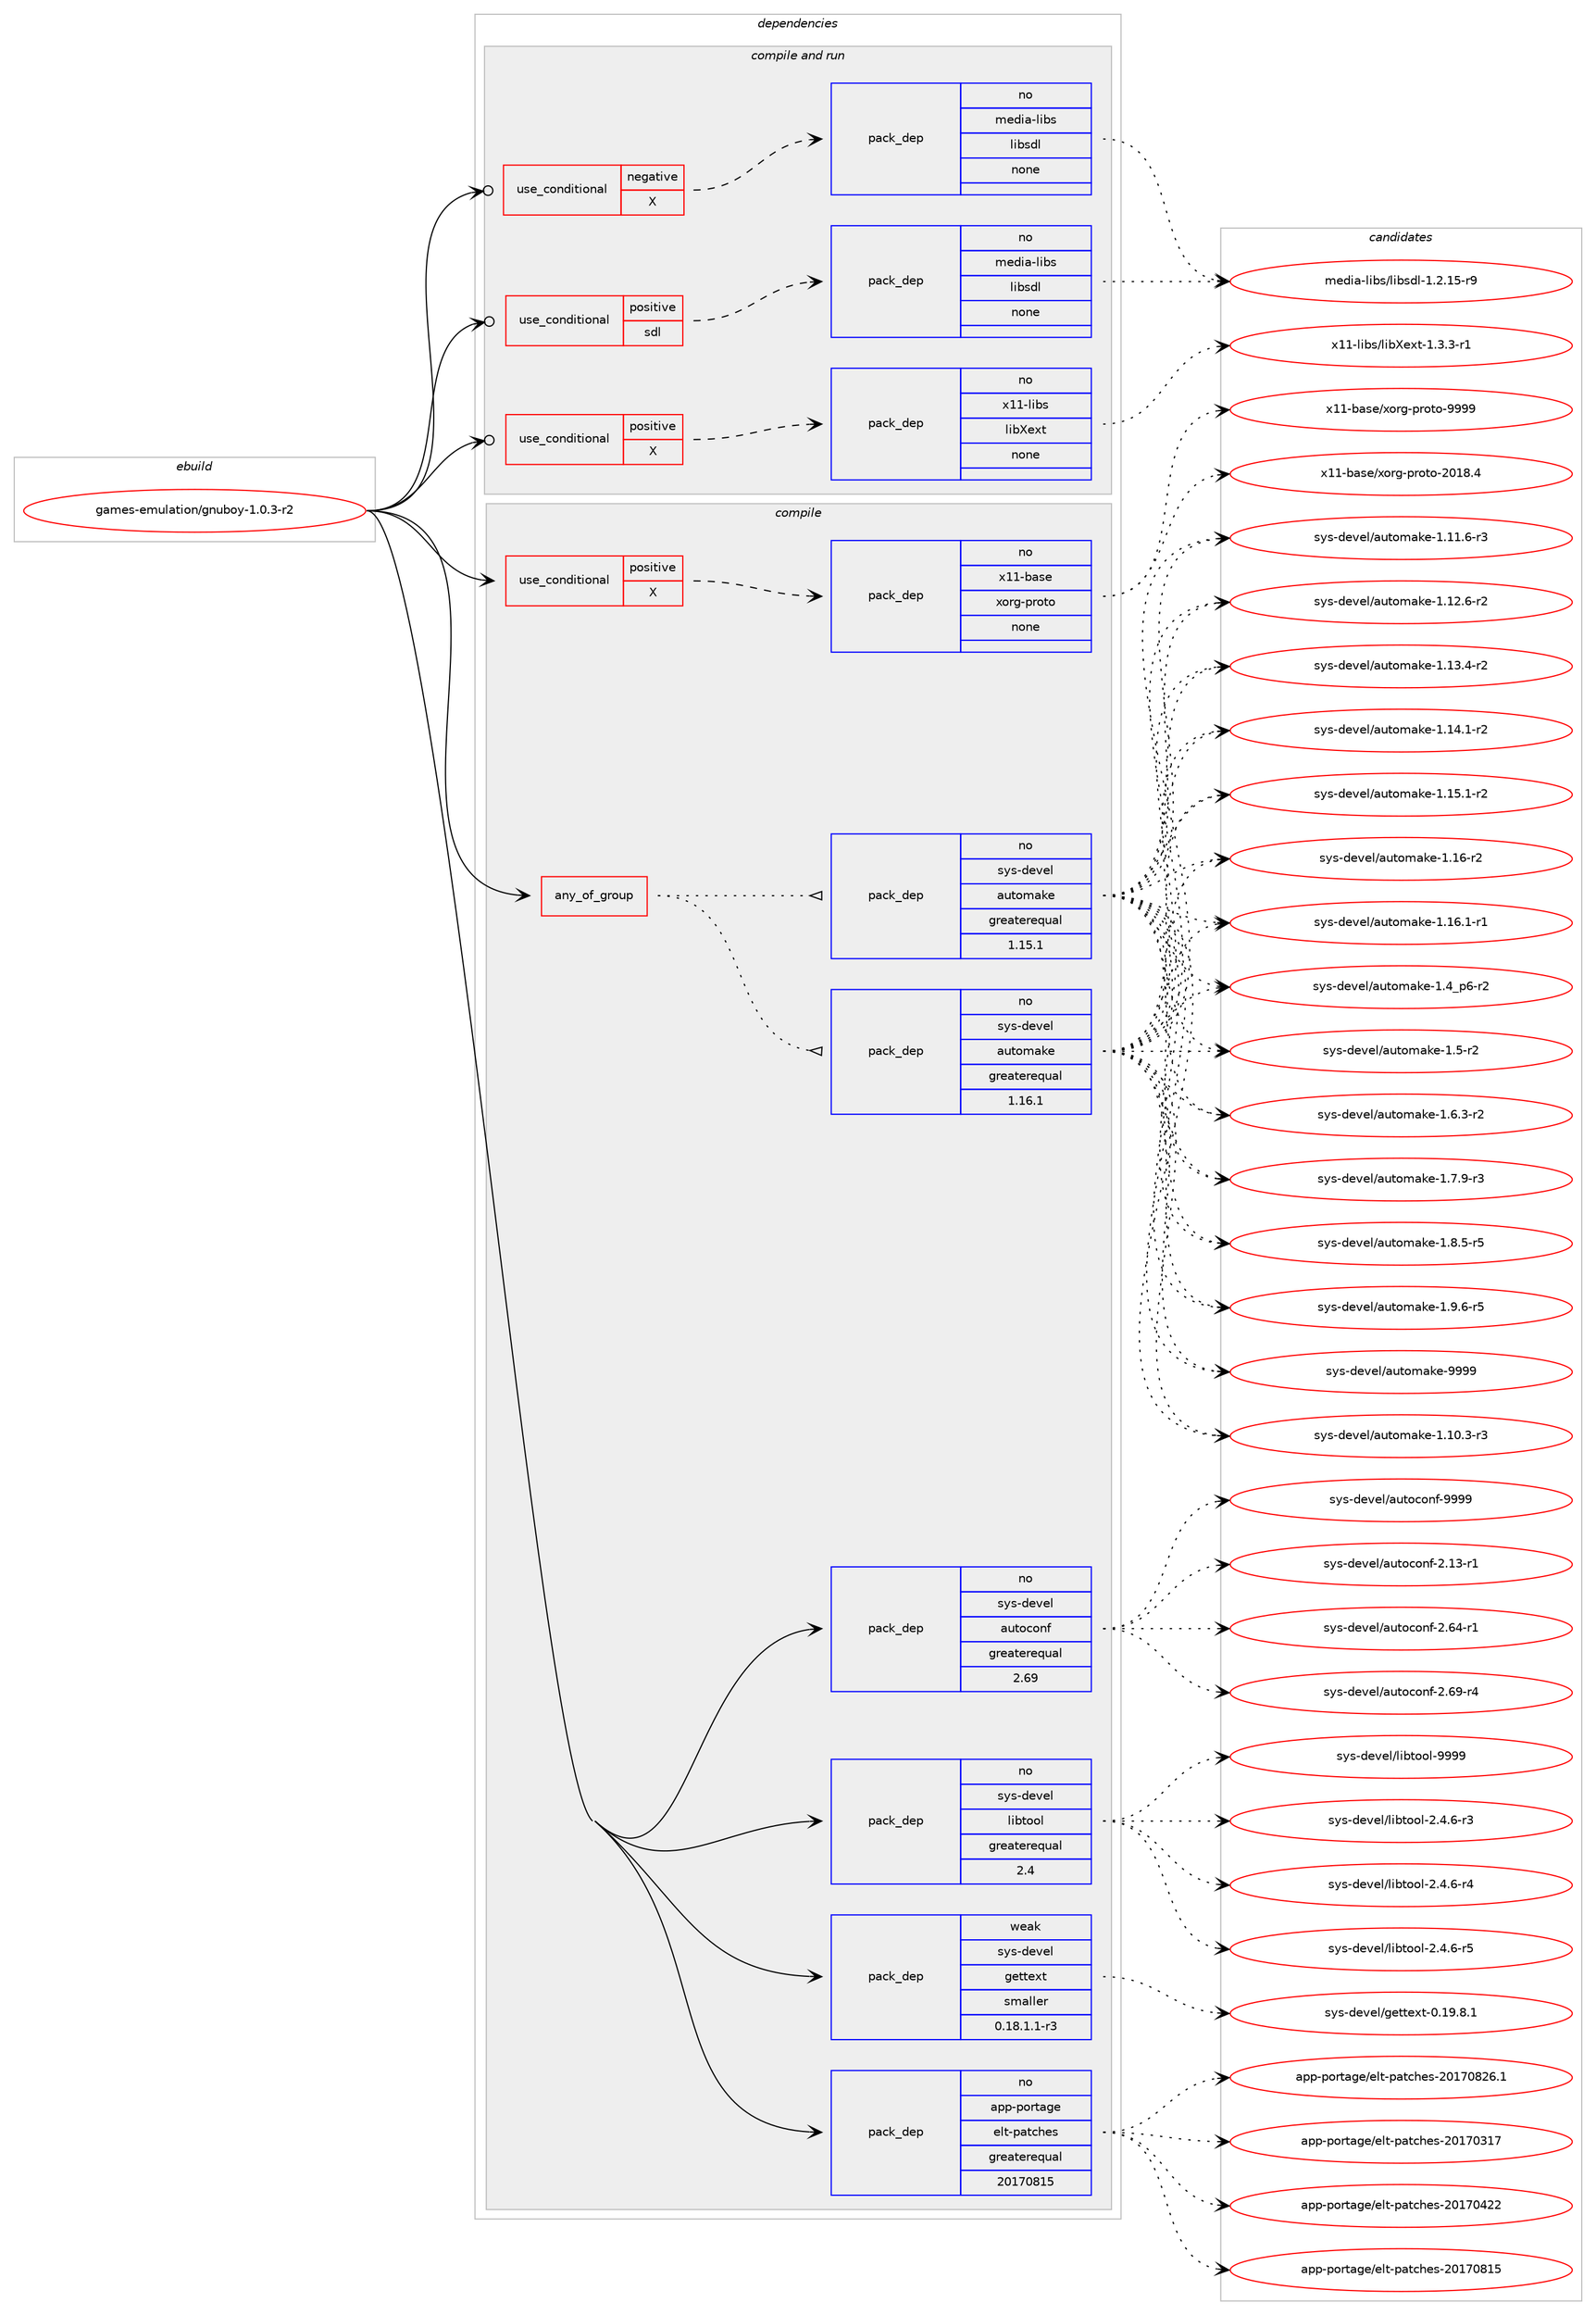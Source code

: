 digraph prolog {

# *************
# Graph options
# *************

newrank=true;
concentrate=true;
compound=true;
graph [rankdir=LR,fontname=Helvetica,fontsize=10,ranksep=1.5];#, ranksep=2.5, nodesep=0.2];
edge  [arrowhead=vee];
node  [fontname=Helvetica,fontsize=10];

# **********
# The ebuild
# **********

subgraph cluster_leftcol {
color=gray;
rank=same;
label=<<i>ebuild</i>>;
id [label="games-emulation/gnuboy-1.0.3-r2", color=red, width=4, href="../games-emulation/gnuboy-1.0.3-r2.svg"];
}

# ****************
# The dependencies
# ****************

subgraph cluster_midcol {
color=gray;
label=<<i>dependencies</i>>;
subgraph cluster_compile {
fillcolor="#eeeeee";
style=filled;
label=<<i>compile</i>>;
subgraph any23252 {
dependency1555813 [label=<<TABLE BORDER="0" CELLBORDER="1" CELLSPACING="0" CELLPADDING="4"><TR><TD CELLPADDING="10">any_of_group</TD></TR></TABLE>>, shape=none, color=red];subgraph pack1105713 {
dependency1555814 [label=<<TABLE BORDER="0" CELLBORDER="1" CELLSPACING="0" CELLPADDING="4" WIDTH="220"><TR><TD ROWSPAN="6" CELLPADDING="30">pack_dep</TD></TR><TR><TD WIDTH="110">no</TD></TR><TR><TD>sys-devel</TD></TR><TR><TD>automake</TD></TR><TR><TD>greaterequal</TD></TR><TR><TD>1.16.1</TD></TR></TABLE>>, shape=none, color=blue];
}
dependency1555813:e -> dependency1555814:w [weight=20,style="dotted",arrowhead="oinv"];
subgraph pack1105714 {
dependency1555815 [label=<<TABLE BORDER="0" CELLBORDER="1" CELLSPACING="0" CELLPADDING="4" WIDTH="220"><TR><TD ROWSPAN="6" CELLPADDING="30">pack_dep</TD></TR><TR><TD WIDTH="110">no</TD></TR><TR><TD>sys-devel</TD></TR><TR><TD>automake</TD></TR><TR><TD>greaterequal</TD></TR><TR><TD>1.15.1</TD></TR></TABLE>>, shape=none, color=blue];
}
dependency1555813:e -> dependency1555815:w [weight=20,style="dotted",arrowhead="oinv"];
}
id:e -> dependency1555813:w [weight=20,style="solid",arrowhead="vee"];
subgraph cond426255 {
dependency1555816 [label=<<TABLE BORDER="0" CELLBORDER="1" CELLSPACING="0" CELLPADDING="4"><TR><TD ROWSPAN="3" CELLPADDING="10">use_conditional</TD></TR><TR><TD>positive</TD></TR><TR><TD>X</TD></TR></TABLE>>, shape=none, color=red];
subgraph pack1105715 {
dependency1555817 [label=<<TABLE BORDER="0" CELLBORDER="1" CELLSPACING="0" CELLPADDING="4" WIDTH="220"><TR><TD ROWSPAN="6" CELLPADDING="30">pack_dep</TD></TR><TR><TD WIDTH="110">no</TD></TR><TR><TD>x11-base</TD></TR><TR><TD>xorg-proto</TD></TR><TR><TD>none</TD></TR><TR><TD></TD></TR></TABLE>>, shape=none, color=blue];
}
dependency1555816:e -> dependency1555817:w [weight=20,style="dashed",arrowhead="vee"];
}
id:e -> dependency1555816:w [weight=20,style="solid",arrowhead="vee"];
subgraph pack1105716 {
dependency1555818 [label=<<TABLE BORDER="0" CELLBORDER="1" CELLSPACING="0" CELLPADDING="4" WIDTH="220"><TR><TD ROWSPAN="6" CELLPADDING="30">pack_dep</TD></TR><TR><TD WIDTH="110">no</TD></TR><TR><TD>app-portage</TD></TR><TR><TD>elt-patches</TD></TR><TR><TD>greaterequal</TD></TR><TR><TD>20170815</TD></TR></TABLE>>, shape=none, color=blue];
}
id:e -> dependency1555818:w [weight=20,style="solid",arrowhead="vee"];
subgraph pack1105717 {
dependency1555819 [label=<<TABLE BORDER="0" CELLBORDER="1" CELLSPACING="0" CELLPADDING="4" WIDTH="220"><TR><TD ROWSPAN="6" CELLPADDING="30">pack_dep</TD></TR><TR><TD WIDTH="110">no</TD></TR><TR><TD>sys-devel</TD></TR><TR><TD>autoconf</TD></TR><TR><TD>greaterequal</TD></TR><TR><TD>2.69</TD></TR></TABLE>>, shape=none, color=blue];
}
id:e -> dependency1555819:w [weight=20,style="solid",arrowhead="vee"];
subgraph pack1105718 {
dependency1555820 [label=<<TABLE BORDER="0" CELLBORDER="1" CELLSPACING="0" CELLPADDING="4" WIDTH="220"><TR><TD ROWSPAN="6" CELLPADDING="30">pack_dep</TD></TR><TR><TD WIDTH="110">no</TD></TR><TR><TD>sys-devel</TD></TR><TR><TD>libtool</TD></TR><TR><TD>greaterequal</TD></TR><TR><TD>2.4</TD></TR></TABLE>>, shape=none, color=blue];
}
id:e -> dependency1555820:w [weight=20,style="solid",arrowhead="vee"];
subgraph pack1105719 {
dependency1555821 [label=<<TABLE BORDER="0" CELLBORDER="1" CELLSPACING="0" CELLPADDING="4" WIDTH="220"><TR><TD ROWSPAN="6" CELLPADDING="30">pack_dep</TD></TR><TR><TD WIDTH="110">weak</TD></TR><TR><TD>sys-devel</TD></TR><TR><TD>gettext</TD></TR><TR><TD>smaller</TD></TR><TR><TD>0.18.1.1-r3</TD></TR></TABLE>>, shape=none, color=blue];
}
id:e -> dependency1555821:w [weight=20,style="solid",arrowhead="vee"];
}
subgraph cluster_compileandrun {
fillcolor="#eeeeee";
style=filled;
label=<<i>compile and run</i>>;
subgraph cond426256 {
dependency1555822 [label=<<TABLE BORDER="0" CELLBORDER="1" CELLSPACING="0" CELLPADDING="4"><TR><TD ROWSPAN="3" CELLPADDING="10">use_conditional</TD></TR><TR><TD>negative</TD></TR><TR><TD>X</TD></TR></TABLE>>, shape=none, color=red];
subgraph pack1105720 {
dependency1555823 [label=<<TABLE BORDER="0" CELLBORDER="1" CELLSPACING="0" CELLPADDING="4" WIDTH="220"><TR><TD ROWSPAN="6" CELLPADDING="30">pack_dep</TD></TR><TR><TD WIDTH="110">no</TD></TR><TR><TD>media-libs</TD></TR><TR><TD>libsdl</TD></TR><TR><TD>none</TD></TR><TR><TD></TD></TR></TABLE>>, shape=none, color=blue];
}
dependency1555822:e -> dependency1555823:w [weight=20,style="dashed",arrowhead="vee"];
}
id:e -> dependency1555822:w [weight=20,style="solid",arrowhead="odotvee"];
subgraph cond426257 {
dependency1555824 [label=<<TABLE BORDER="0" CELLBORDER="1" CELLSPACING="0" CELLPADDING="4"><TR><TD ROWSPAN="3" CELLPADDING="10">use_conditional</TD></TR><TR><TD>positive</TD></TR><TR><TD>X</TD></TR></TABLE>>, shape=none, color=red];
subgraph pack1105721 {
dependency1555825 [label=<<TABLE BORDER="0" CELLBORDER="1" CELLSPACING="0" CELLPADDING="4" WIDTH="220"><TR><TD ROWSPAN="6" CELLPADDING="30">pack_dep</TD></TR><TR><TD WIDTH="110">no</TD></TR><TR><TD>x11-libs</TD></TR><TR><TD>libXext</TD></TR><TR><TD>none</TD></TR><TR><TD></TD></TR></TABLE>>, shape=none, color=blue];
}
dependency1555824:e -> dependency1555825:w [weight=20,style="dashed",arrowhead="vee"];
}
id:e -> dependency1555824:w [weight=20,style="solid",arrowhead="odotvee"];
subgraph cond426258 {
dependency1555826 [label=<<TABLE BORDER="0" CELLBORDER="1" CELLSPACING="0" CELLPADDING="4"><TR><TD ROWSPAN="3" CELLPADDING="10">use_conditional</TD></TR><TR><TD>positive</TD></TR><TR><TD>sdl</TD></TR></TABLE>>, shape=none, color=red];
subgraph pack1105722 {
dependency1555827 [label=<<TABLE BORDER="0" CELLBORDER="1" CELLSPACING="0" CELLPADDING="4" WIDTH="220"><TR><TD ROWSPAN="6" CELLPADDING="30">pack_dep</TD></TR><TR><TD WIDTH="110">no</TD></TR><TR><TD>media-libs</TD></TR><TR><TD>libsdl</TD></TR><TR><TD>none</TD></TR><TR><TD></TD></TR></TABLE>>, shape=none, color=blue];
}
dependency1555826:e -> dependency1555827:w [weight=20,style="dashed",arrowhead="vee"];
}
id:e -> dependency1555826:w [weight=20,style="solid",arrowhead="odotvee"];
}
subgraph cluster_run {
fillcolor="#eeeeee";
style=filled;
label=<<i>run</i>>;
}
}

# **************
# The candidates
# **************

subgraph cluster_choices {
rank=same;
color=gray;
label=<<i>candidates</i>>;

subgraph choice1105713 {
color=black;
nodesep=1;
choice11512111545100101118101108479711711611110997107101454946494846514511451 [label="sys-devel/automake-1.10.3-r3", color=red, width=4,href="../sys-devel/automake-1.10.3-r3.svg"];
choice11512111545100101118101108479711711611110997107101454946494946544511451 [label="sys-devel/automake-1.11.6-r3", color=red, width=4,href="../sys-devel/automake-1.11.6-r3.svg"];
choice11512111545100101118101108479711711611110997107101454946495046544511450 [label="sys-devel/automake-1.12.6-r2", color=red, width=4,href="../sys-devel/automake-1.12.6-r2.svg"];
choice11512111545100101118101108479711711611110997107101454946495146524511450 [label="sys-devel/automake-1.13.4-r2", color=red, width=4,href="../sys-devel/automake-1.13.4-r2.svg"];
choice11512111545100101118101108479711711611110997107101454946495246494511450 [label="sys-devel/automake-1.14.1-r2", color=red, width=4,href="../sys-devel/automake-1.14.1-r2.svg"];
choice11512111545100101118101108479711711611110997107101454946495346494511450 [label="sys-devel/automake-1.15.1-r2", color=red, width=4,href="../sys-devel/automake-1.15.1-r2.svg"];
choice1151211154510010111810110847971171161111099710710145494649544511450 [label="sys-devel/automake-1.16-r2", color=red, width=4,href="../sys-devel/automake-1.16-r2.svg"];
choice11512111545100101118101108479711711611110997107101454946495446494511449 [label="sys-devel/automake-1.16.1-r1", color=red, width=4,href="../sys-devel/automake-1.16.1-r1.svg"];
choice115121115451001011181011084797117116111109971071014549465295112544511450 [label="sys-devel/automake-1.4_p6-r2", color=red, width=4,href="../sys-devel/automake-1.4_p6-r2.svg"];
choice11512111545100101118101108479711711611110997107101454946534511450 [label="sys-devel/automake-1.5-r2", color=red, width=4,href="../sys-devel/automake-1.5-r2.svg"];
choice115121115451001011181011084797117116111109971071014549465446514511450 [label="sys-devel/automake-1.6.3-r2", color=red, width=4,href="../sys-devel/automake-1.6.3-r2.svg"];
choice115121115451001011181011084797117116111109971071014549465546574511451 [label="sys-devel/automake-1.7.9-r3", color=red, width=4,href="../sys-devel/automake-1.7.9-r3.svg"];
choice115121115451001011181011084797117116111109971071014549465646534511453 [label="sys-devel/automake-1.8.5-r5", color=red, width=4,href="../sys-devel/automake-1.8.5-r5.svg"];
choice115121115451001011181011084797117116111109971071014549465746544511453 [label="sys-devel/automake-1.9.6-r5", color=red, width=4,href="../sys-devel/automake-1.9.6-r5.svg"];
choice115121115451001011181011084797117116111109971071014557575757 [label="sys-devel/automake-9999", color=red, width=4,href="../sys-devel/automake-9999.svg"];
dependency1555814:e -> choice11512111545100101118101108479711711611110997107101454946494846514511451:w [style=dotted,weight="100"];
dependency1555814:e -> choice11512111545100101118101108479711711611110997107101454946494946544511451:w [style=dotted,weight="100"];
dependency1555814:e -> choice11512111545100101118101108479711711611110997107101454946495046544511450:w [style=dotted,weight="100"];
dependency1555814:e -> choice11512111545100101118101108479711711611110997107101454946495146524511450:w [style=dotted,weight="100"];
dependency1555814:e -> choice11512111545100101118101108479711711611110997107101454946495246494511450:w [style=dotted,weight="100"];
dependency1555814:e -> choice11512111545100101118101108479711711611110997107101454946495346494511450:w [style=dotted,weight="100"];
dependency1555814:e -> choice1151211154510010111810110847971171161111099710710145494649544511450:w [style=dotted,weight="100"];
dependency1555814:e -> choice11512111545100101118101108479711711611110997107101454946495446494511449:w [style=dotted,weight="100"];
dependency1555814:e -> choice115121115451001011181011084797117116111109971071014549465295112544511450:w [style=dotted,weight="100"];
dependency1555814:e -> choice11512111545100101118101108479711711611110997107101454946534511450:w [style=dotted,weight="100"];
dependency1555814:e -> choice115121115451001011181011084797117116111109971071014549465446514511450:w [style=dotted,weight="100"];
dependency1555814:e -> choice115121115451001011181011084797117116111109971071014549465546574511451:w [style=dotted,weight="100"];
dependency1555814:e -> choice115121115451001011181011084797117116111109971071014549465646534511453:w [style=dotted,weight="100"];
dependency1555814:e -> choice115121115451001011181011084797117116111109971071014549465746544511453:w [style=dotted,weight="100"];
dependency1555814:e -> choice115121115451001011181011084797117116111109971071014557575757:w [style=dotted,weight="100"];
}
subgraph choice1105714 {
color=black;
nodesep=1;
choice11512111545100101118101108479711711611110997107101454946494846514511451 [label="sys-devel/automake-1.10.3-r3", color=red, width=4,href="../sys-devel/automake-1.10.3-r3.svg"];
choice11512111545100101118101108479711711611110997107101454946494946544511451 [label="sys-devel/automake-1.11.6-r3", color=red, width=4,href="../sys-devel/automake-1.11.6-r3.svg"];
choice11512111545100101118101108479711711611110997107101454946495046544511450 [label="sys-devel/automake-1.12.6-r2", color=red, width=4,href="../sys-devel/automake-1.12.6-r2.svg"];
choice11512111545100101118101108479711711611110997107101454946495146524511450 [label="sys-devel/automake-1.13.4-r2", color=red, width=4,href="../sys-devel/automake-1.13.4-r2.svg"];
choice11512111545100101118101108479711711611110997107101454946495246494511450 [label="sys-devel/automake-1.14.1-r2", color=red, width=4,href="../sys-devel/automake-1.14.1-r2.svg"];
choice11512111545100101118101108479711711611110997107101454946495346494511450 [label="sys-devel/automake-1.15.1-r2", color=red, width=4,href="../sys-devel/automake-1.15.1-r2.svg"];
choice1151211154510010111810110847971171161111099710710145494649544511450 [label="sys-devel/automake-1.16-r2", color=red, width=4,href="../sys-devel/automake-1.16-r2.svg"];
choice11512111545100101118101108479711711611110997107101454946495446494511449 [label="sys-devel/automake-1.16.1-r1", color=red, width=4,href="../sys-devel/automake-1.16.1-r1.svg"];
choice115121115451001011181011084797117116111109971071014549465295112544511450 [label="sys-devel/automake-1.4_p6-r2", color=red, width=4,href="../sys-devel/automake-1.4_p6-r2.svg"];
choice11512111545100101118101108479711711611110997107101454946534511450 [label="sys-devel/automake-1.5-r2", color=red, width=4,href="../sys-devel/automake-1.5-r2.svg"];
choice115121115451001011181011084797117116111109971071014549465446514511450 [label="sys-devel/automake-1.6.3-r2", color=red, width=4,href="../sys-devel/automake-1.6.3-r2.svg"];
choice115121115451001011181011084797117116111109971071014549465546574511451 [label="sys-devel/automake-1.7.9-r3", color=red, width=4,href="../sys-devel/automake-1.7.9-r3.svg"];
choice115121115451001011181011084797117116111109971071014549465646534511453 [label="sys-devel/automake-1.8.5-r5", color=red, width=4,href="../sys-devel/automake-1.8.5-r5.svg"];
choice115121115451001011181011084797117116111109971071014549465746544511453 [label="sys-devel/automake-1.9.6-r5", color=red, width=4,href="../sys-devel/automake-1.9.6-r5.svg"];
choice115121115451001011181011084797117116111109971071014557575757 [label="sys-devel/automake-9999", color=red, width=4,href="../sys-devel/automake-9999.svg"];
dependency1555815:e -> choice11512111545100101118101108479711711611110997107101454946494846514511451:w [style=dotted,weight="100"];
dependency1555815:e -> choice11512111545100101118101108479711711611110997107101454946494946544511451:w [style=dotted,weight="100"];
dependency1555815:e -> choice11512111545100101118101108479711711611110997107101454946495046544511450:w [style=dotted,weight="100"];
dependency1555815:e -> choice11512111545100101118101108479711711611110997107101454946495146524511450:w [style=dotted,weight="100"];
dependency1555815:e -> choice11512111545100101118101108479711711611110997107101454946495246494511450:w [style=dotted,weight="100"];
dependency1555815:e -> choice11512111545100101118101108479711711611110997107101454946495346494511450:w [style=dotted,weight="100"];
dependency1555815:e -> choice1151211154510010111810110847971171161111099710710145494649544511450:w [style=dotted,weight="100"];
dependency1555815:e -> choice11512111545100101118101108479711711611110997107101454946495446494511449:w [style=dotted,weight="100"];
dependency1555815:e -> choice115121115451001011181011084797117116111109971071014549465295112544511450:w [style=dotted,weight="100"];
dependency1555815:e -> choice11512111545100101118101108479711711611110997107101454946534511450:w [style=dotted,weight="100"];
dependency1555815:e -> choice115121115451001011181011084797117116111109971071014549465446514511450:w [style=dotted,weight="100"];
dependency1555815:e -> choice115121115451001011181011084797117116111109971071014549465546574511451:w [style=dotted,weight="100"];
dependency1555815:e -> choice115121115451001011181011084797117116111109971071014549465646534511453:w [style=dotted,weight="100"];
dependency1555815:e -> choice115121115451001011181011084797117116111109971071014549465746544511453:w [style=dotted,weight="100"];
dependency1555815:e -> choice115121115451001011181011084797117116111109971071014557575757:w [style=dotted,weight="100"];
}
subgraph choice1105715 {
color=black;
nodesep=1;
choice1204949459897115101471201111141034511211411111611145504849564652 [label="x11-base/xorg-proto-2018.4", color=red, width=4,href="../x11-base/xorg-proto-2018.4.svg"];
choice120494945989711510147120111114103451121141111161114557575757 [label="x11-base/xorg-proto-9999", color=red, width=4,href="../x11-base/xorg-proto-9999.svg"];
dependency1555817:e -> choice1204949459897115101471201111141034511211411111611145504849564652:w [style=dotted,weight="100"];
dependency1555817:e -> choice120494945989711510147120111114103451121141111161114557575757:w [style=dotted,weight="100"];
}
subgraph choice1105716 {
color=black;
nodesep=1;
choice97112112451121111141169710310147101108116451129711699104101115455048495548514955 [label="app-portage/elt-patches-20170317", color=red, width=4,href="../app-portage/elt-patches-20170317.svg"];
choice97112112451121111141169710310147101108116451129711699104101115455048495548525050 [label="app-portage/elt-patches-20170422", color=red, width=4,href="../app-portage/elt-patches-20170422.svg"];
choice97112112451121111141169710310147101108116451129711699104101115455048495548564953 [label="app-portage/elt-patches-20170815", color=red, width=4,href="../app-portage/elt-patches-20170815.svg"];
choice971121124511211111411697103101471011081164511297116991041011154550484955485650544649 [label="app-portage/elt-patches-20170826.1", color=red, width=4,href="../app-portage/elt-patches-20170826.1.svg"];
dependency1555818:e -> choice97112112451121111141169710310147101108116451129711699104101115455048495548514955:w [style=dotted,weight="100"];
dependency1555818:e -> choice97112112451121111141169710310147101108116451129711699104101115455048495548525050:w [style=dotted,weight="100"];
dependency1555818:e -> choice97112112451121111141169710310147101108116451129711699104101115455048495548564953:w [style=dotted,weight="100"];
dependency1555818:e -> choice971121124511211111411697103101471011081164511297116991041011154550484955485650544649:w [style=dotted,weight="100"];
}
subgraph choice1105717 {
color=black;
nodesep=1;
choice1151211154510010111810110847971171161119911111010245504649514511449 [label="sys-devel/autoconf-2.13-r1", color=red, width=4,href="../sys-devel/autoconf-2.13-r1.svg"];
choice1151211154510010111810110847971171161119911111010245504654524511449 [label="sys-devel/autoconf-2.64-r1", color=red, width=4,href="../sys-devel/autoconf-2.64-r1.svg"];
choice1151211154510010111810110847971171161119911111010245504654574511452 [label="sys-devel/autoconf-2.69-r4", color=red, width=4,href="../sys-devel/autoconf-2.69-r4.svg"];
choice115121115451001011181011084797117116111991111101024557575757 [label="sys-devel/autoconf-9999", color=red, width=4,href="../sys-devel/autoconf-9999.svg"];
dependency1555819:e -> choice1151211154510010111810110847971171161119911111010245504649514511449:w [style=dotted,weight="100"];
dependency1555819:e -> choice1151211154510010111810110847971171161119911111010245504654524511449:w [style=dotted,weight="100"];
dependency1555819:e -> choice1151211154510010111810110847971171161119911111010245504654574511452:w [style=dotted,weight="100"];
dependency1555819:e -> choice115121115451001011181011084797117116111991111101024557575757:w [style=dotted,weight="100"];
}
subgraph choice1105718 {
color=black;
nodesep=1;
choice1151211154510010111810110847108105981161111111084550465246544511451 [label="sys-devel/libtool-2.4.6-r3", color=red, width=4,href="../sys-devel/libtool-2.4.6-r3.svg"];
choice1151211154510010111810110847108105981161111111084550465246544511452 [label="sys-devel/libtool-2.4.6-r4", color=red, width=4,href="../sys-devel/libtool-2.4.6-r4.svg"];
choice1151211154510010111810110847108105981161111111084550465246544511453 [label="sys-devel/libtool-2.4.6-r5", color=red, width=4,href="../sys-devel/libtool-2.4.6-r5.svg"];
choice1151211154510010111810110847108105981161111111084557575757 [label="sys-devel/libtool-9999", color=red, width=4,href="../sys-devel/libtool-9999.svg"];
dependency1555820:e -> choice1151211154510010111810110847108105981161111111084550465246544511451:w [style=dotted,weight="100"];
dependency1555820:e -> choice1151211154510010111810110847108105981161111111084550465246544511452:w [style=dotted,weight="100"];
dependency1555820:e -> choice1151211154510010111810110847108105981161111111084550465246544511453:w [style=dotted,weight="100"];
dependency1555820:e -> choice1151211154510010111810110847108105981161111111084557575757:w [style=dotted,weight="100"];
}
subgraph choice1105719 {
color=black;
nodesep=1;
choice1151211154510010111810110847103101116116101120116454846495746564649 [label="sys-devel/gettext-0.19.8.1", color=red, width=4,href="../sys-devel/gettext-0.19.8.1.svg"];
dependency1555821:e -> choice1151211154510010111810110847103101116116101120116454846495746564649:w [style=dotted,weight="100"];
}
subgraph choice1105720 {
color=black;
nodesep=1;
choice1091011001059745108105981154710810598115100108454946504649534511457 [label="media-libs/libsdl-1.2.15-r9", color=red, width=4,href="../media-libs/libsdl-1.2.15-r9.svg"];
dependency1555823:e -> choice1091011001059745108105981154710810598115100108454946504649534511457:w [style=dotted,weight="100"];
}
subgraph choice1105721 {
color=black;
nodesep=1;
choice120494945108105981154710810598881011201164549465146514511449 [label="x11-libs/libXext-1.3.3-r1", color=red, width=4,href="../x11-libs/libXext-1.3.3-r1.svg"];
dependency1555825:e -> choice120494945108105981154710810598881011201164549465146514511449:w [style=dotted,weight="100"];
}
subgraph choice1105722 {
color=black;
nodesep=1;
choice1091011001059745108105981154710810598115100108454946504649534511457 [label="media-libs/libsdl-1.2.15-r9", color=red, width=4,href="../media-libs/libsdl-1.2.15-r9.svg"];
dependency1555827:e -> choice1091011001059745108105981154710810598115100108454946504649534511457:w [style=dotted,weight="100"];
}
}

}
